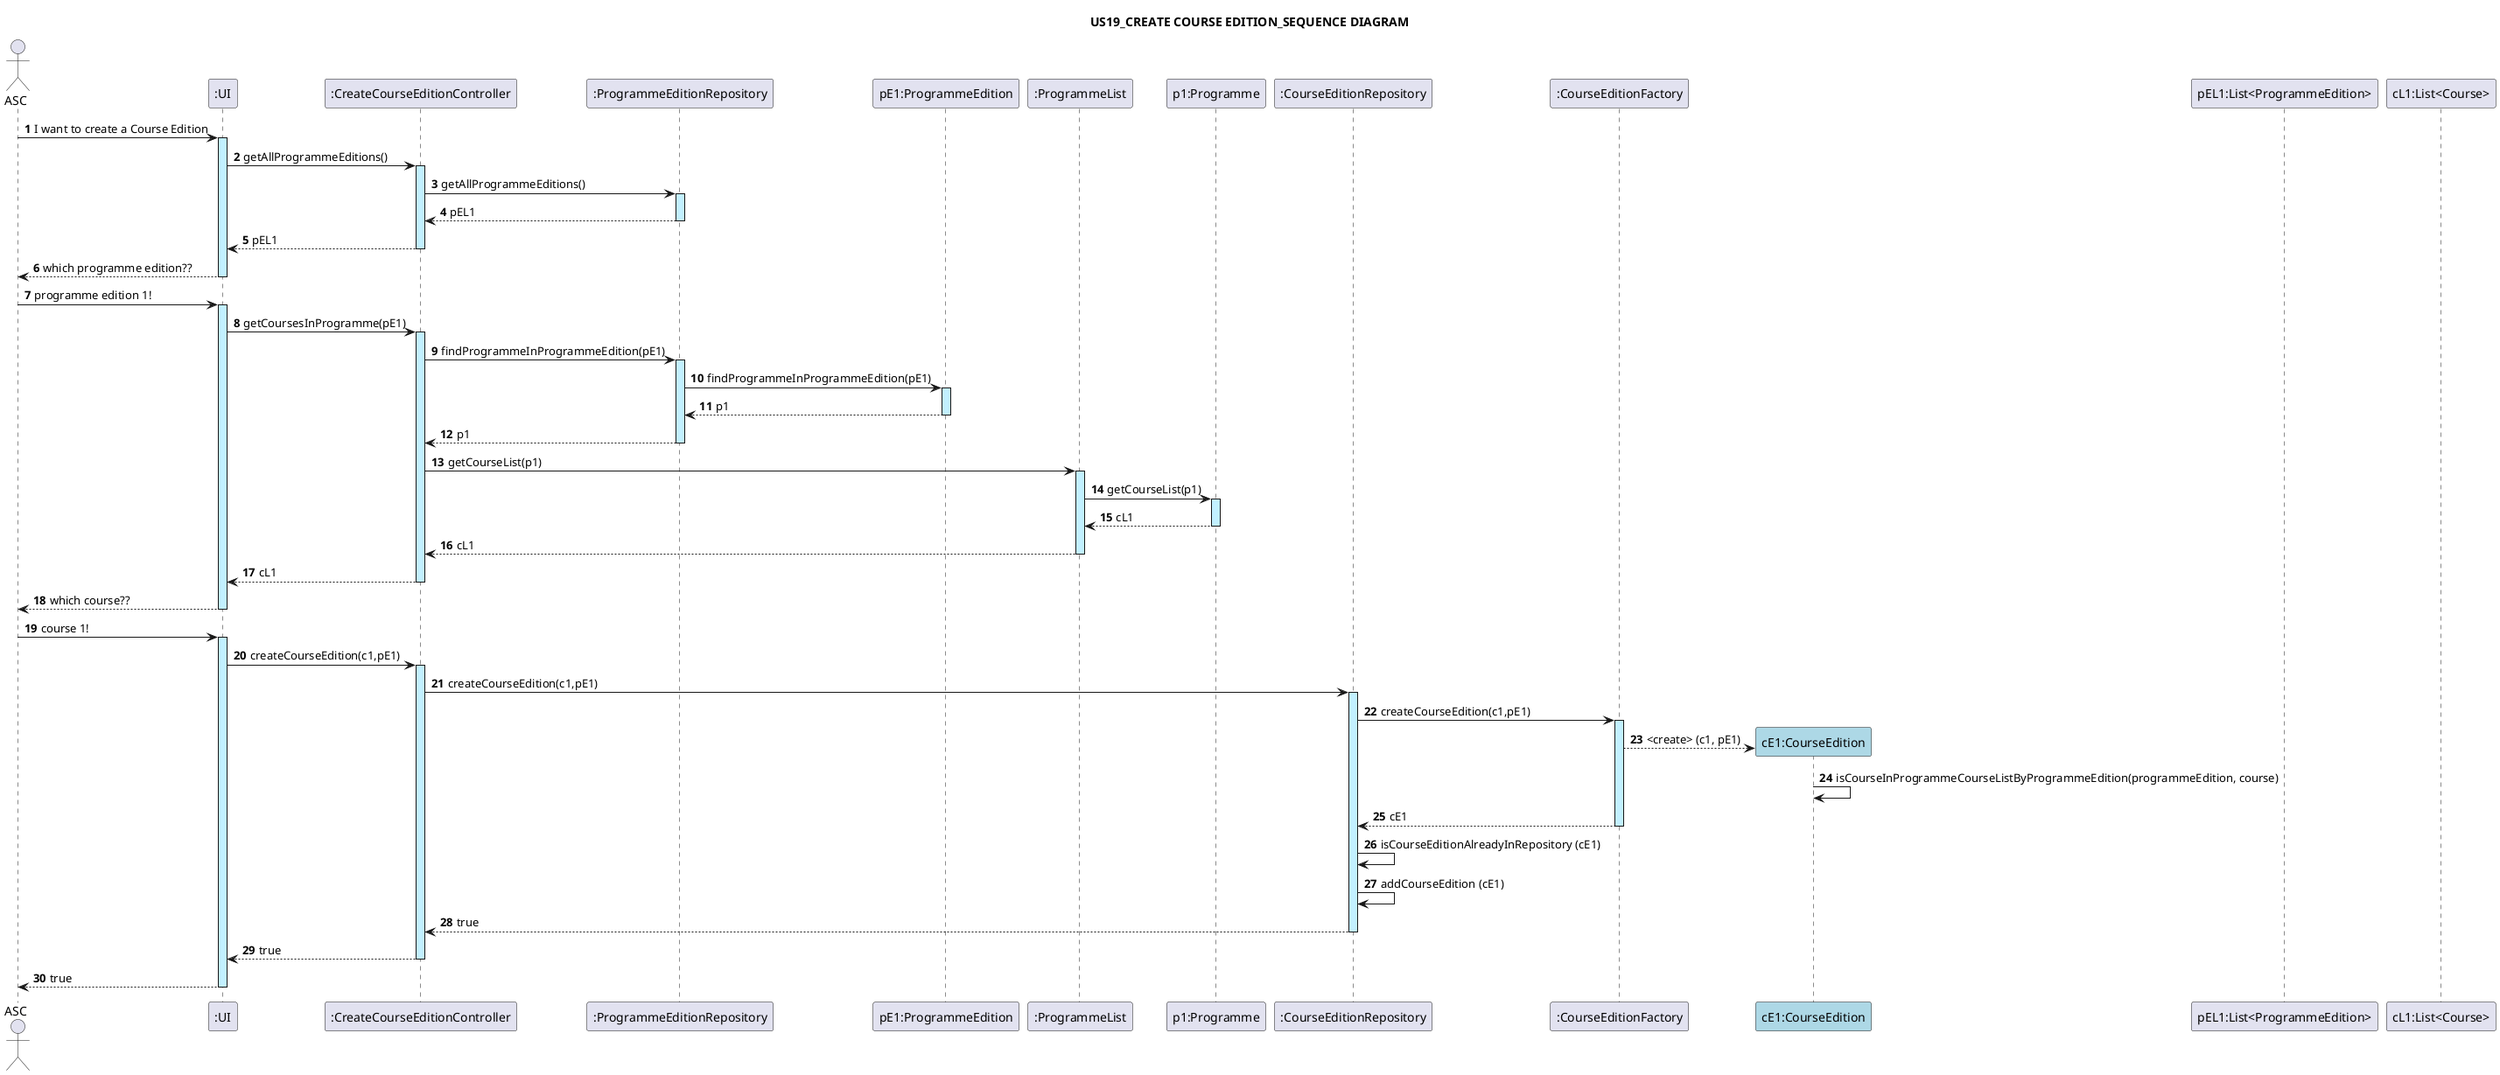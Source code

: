 @startuml
title: US19_CREATE COURSE EDITION_SEQUENCE DIAGRAM
autonumber

actor ASC
participant ":UI" as UI
participant ":CreateCourseEditionController" as CT
participant ":ProgrammeEditionRepository" as PER
participant "pE1:ProgrammeEdition" as PE
participant ":ProgrammeList" as PL
participant "p1:Programme" as PG
participant ":CourseEditionRepository" as CER
participant ":CourseEditionFactory" as CEF

ASC -> UI ++ #application :  I want to create a Course Edition
UI -> CT ++ #application: getAllProgrammeEditions()
CT -> PER ++ #application: getAllProgrammeEditions()
PER --> CT -- : pEL1
CT --> UI -- : pEL1
UI --> ASC -- : which programme edition??


ASC -> UI ++ #application : programme edition 1!
UI -> CT ++ #application: getCoursesInProgramme(pE1)
CT -> PER ++ #application: findProgrammeInProgrammeEdition(pE1)
PER -> PE ++ #application: findProgrammeInProgrammeEdition(pE1)
PE --> PER -- : p1
PER --> CT -- : p1

CT -> PL ++ #application: getCourseList(p1)
PL -> PG ++ #application: getCourseList(p1)
PG --> PL -- : cL1
PL --> CT -- : cL1
CT --> UI -- : cL1
UI --> ASC -- : which course??


ASC -> UI ++ #application : course 1!
UI -> CT ++ #application : createCourseEdition(c1,pE1)
CT -> CER ++ #application : createCourseEdition(c1,pE1)
CER -> CEF ++ #application : createCourseEdition(c1,pE1)


create "cE1:CourseEdition" as CE #lightblue
CEF --> CE : <create> (c1, pE1)
CE -> CE : isCourseInProgrammeCourseListByProgrammeEdition(programmeEdition, course)
CEF --> CER -- : cE1
CER -> CER : isCourseEditionAlreadyInRepository (cE1)
CER -> CER : addCourseEdition (cE1)

CER --> CT --: true
CT --> UI --: true
UI --> ASC --: true

participant "pEL1:List<ProgrammeEdition>" as PEL
participant "cL1:List<Course>" as CL

@enduml